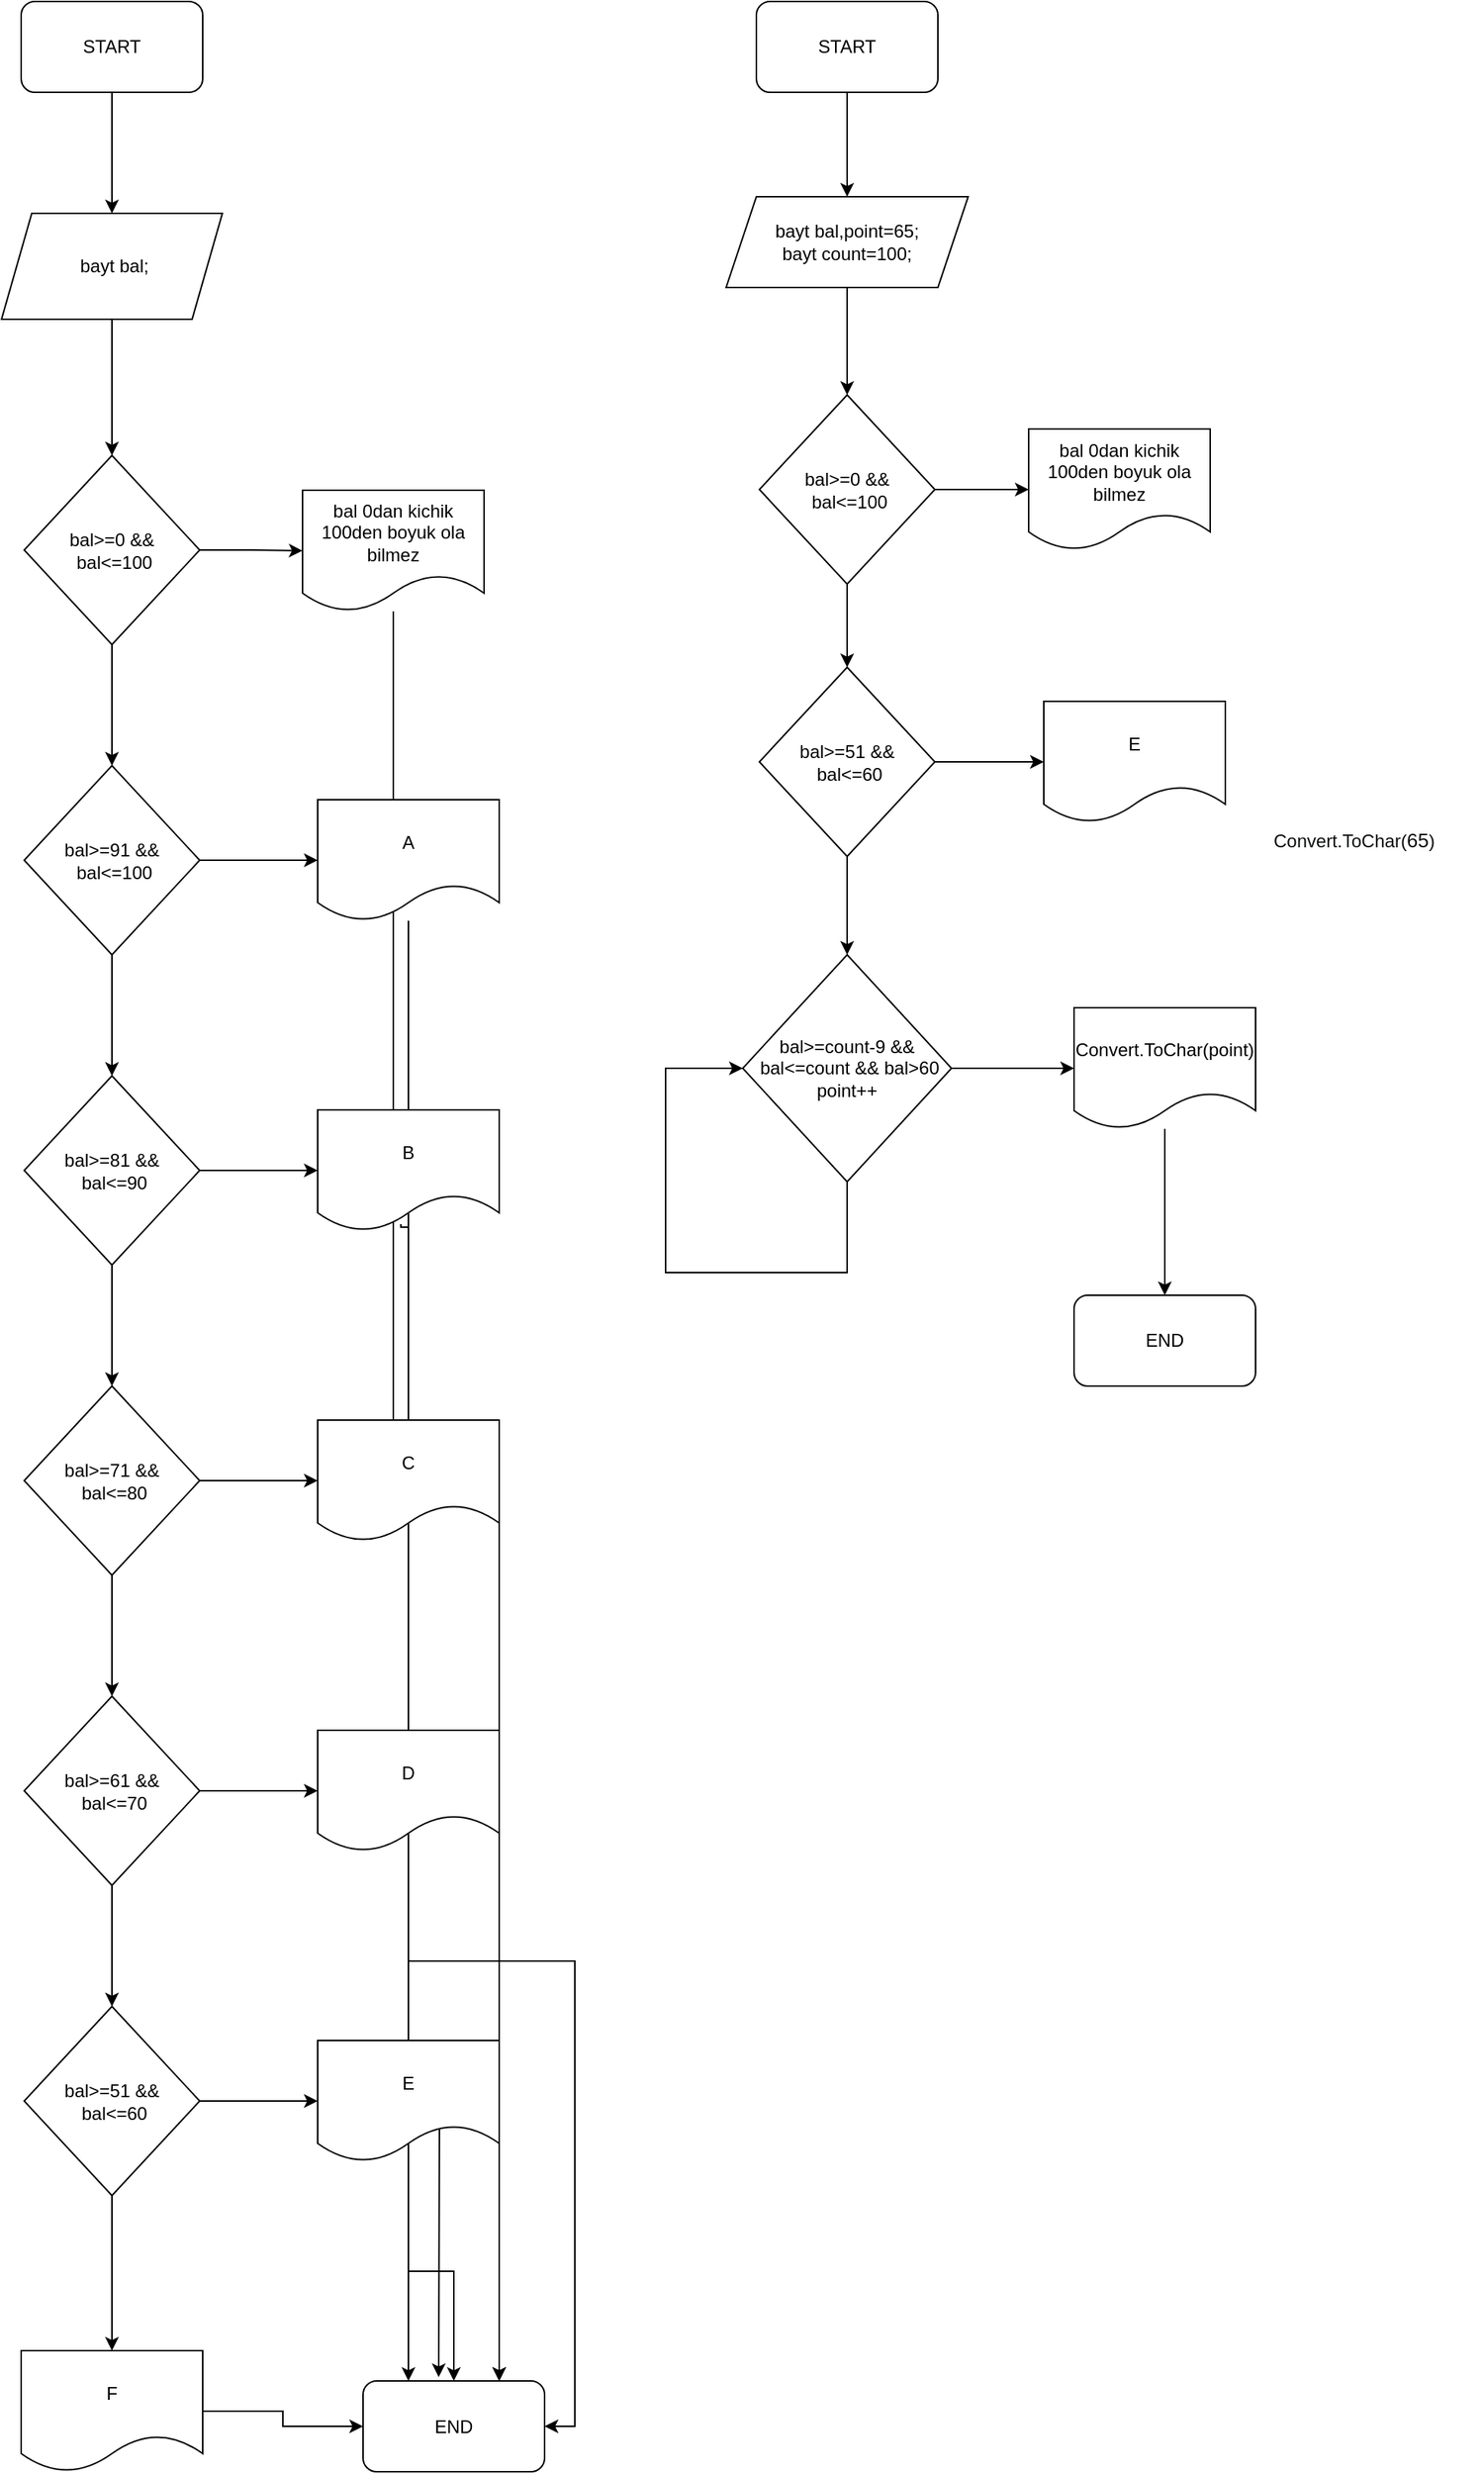 <mxfile version="23.1.5" type="device">
  <diagram id="C5RBs43oDa-KdzZeNtuy" name="Page-1">
    <mxGraphModel dx="840" dy="993" grid="1" gridSize="10" guides="1" tooltips="1" connect="1" arrows="1" fold="1" page="1" pageScale="1" pageWidth="827" pageHeight="1169" math="0" shadow="0">
      <root>
        <mxCell id="WIyWlLk6GJQsqaUBKTNV-0" />
        <mxCell id="WIyWlLk6GJQsqaUBKTNV-1" parent="WIyWlLk6GJQsqaUBKTNV-0" />
        <mxCell id="AIWp5LFdYU2Ory_LgdMx-2" value="" style="edgeStyle=orthogonalEdgeStyle;rounded=0;orthogonalLoop=1;jettySize=auto;html=1;" parent="WIyWlLk6GJQsqaUBKTNV-1" source="AIWp5LFdYU2Ory_LgdMx-0" edge="1">
          <mxGeometry relative="1" as="geometry">
            <mxPoint x="354" y="170" as="targetPoint" />
          </mxGeometry>
        </mxCell>
        <mxCell id="AIWp5LFdYU2Ory_LgdMx-0" value="START" style="rounded=1;whiteSpace=wrap;html=1;" parent="WIyWlLk6GJQsqaUBKTNV-1" vertex="1">
          <mxGeometry x="294" y="30" width="120" height="60" as="geometry" />
        </mxCell>
        <mxCell id="AIWp5LFdYU2Ory_LgdMx-5" value="" style="edgeStyle=orthogonalEdgeStyle;rounded=0;orthogonalLoop=1;jettySize=auto;html=1;" parent="WIyWlLk6GJQsqaUBKTNV-1" source="AIWp5LFdYU2Ory_LgdMx-3" target="AIWp5LFdYU2Ory_LgdMx-4" edge="1">
          <mxGeometry relative="1" as="geometry" />
        </mxCell>
        <mxCell id="AIWp5LFdYU2Ory_LgdMx-3" value="&amp;nbsp;bayt bal;" style="shape=parallelogram;perimeter=parallelogramPerimeter;whiteSpace=wrap;html=1;fixedSize=1;" parent="WIyWlLk6GJQsqaUBKTNV-1" vertex="1">
          <mxGeometry x="281" y="170" width="146" height="70" as="geometry" />
        </mxCell>
        <mxCell id="AIWp5LFdYU2Ory_LgdMx-7" style="edgeStyle=orthogonalEdgeStyle;rounded=0;orthogonalLoop=1;jettySize=auto;html=1;entryX=0;entryY=0.5;entryDx=0;entryDy=0;" parent="WIyWlLk6GJQsqaUBKTNV-1" source="AIWp5LFdYU2Ory_LgdMx-4" target="AIWp5LFdYU2Ory_LgdMx-6" edge="1">
          <mxGeometry relative="1" as="geometry" />
        </mxCell>
        <mxCell id="AIWp5LFdYU2Ory_LgdMx-9" value="" style="edgeStyle=orthogonalEdgeStyle;rounded=0;orthogonalLoop=1;jettySize=auto;html=1;" parent="WIyWlLk6GJQsqaUBKTNV-1" source="AIWp5LFdYU2Ory_LgdMx-4" target="AIWp5LFdYU2Ory_LgdMx-8" edge="1">
          <mxGeometry relative="1" as="geometry" />
        </mxCell>
        <mxCell id="AIWp5LFdYU2Ory_LgdMx-4" value="bal&amp;gt;=0 &amp;amp;&amp;amp;&lt;br&gt;&amp;nbsp;bal&amp;lt;=100" style="rhombus;whiteSpace=wrap;html=1;" parent="WIyWlLk6GJQsqaUBKTNV-1" vertex="1">
          <mxGeometry x="296" y="330" width="116" height="125" as="geometry" />
        </mxCell>
        <mxCell id="AIWp5LFdYU2Ory_LgdMx-37" style="edgeStyle=orthogonalEdgeStyle;rounded=0;orthogonalLoop=1;jettySize=auto;html=1;entryX=0.75;entryY=0;entryDx=0;entryDy=0;" parent="WIyWlLk6GJQsqaUBKTNV-1" source="AIWp5LFdYU2Ory_LgdMx-6" target="AIWp5LFdYU2Ory_LgdMx-30" edge="1">
          <mxGeometry relative="1" as="geometry" />
        </mxCell>
        <mxCell id="AIWp5LFdYU2Ory_LgdMx-6" value="bal 0dan kichik 100den boyuk ola bilmez" style="shape=document;whiteSpace=wrap;html=1;boundedLbl=1;" parent="WIyWlLk6GJQsqaUBKTNV-1" vertex="1">
          <mxGeometry x="480" y="353" width="120" height="80" as="geometry" />
        </mxCell>
        <mxCell id="AIWp5LFdYU2Ory_LgdMx-11" value="" style="edgeStyle=orthogonalEdgeStyle;rounded=0;orthogonalLoop=1;jettySize=auto;html=1;" parent="WIyWlLk6GJQsqaUBKTNV-1" source="AIWp5LFdYU2Ory_LgdMx-8" target="AIWp5LFdYU2Ory_LgdMx-10" edge="1">
          <mxGeometry relative="1" as="geometry" />
        </mxCell>
        <mxCell id="AIWp5LFdYU2Ory_LgdMx-17" value="" style="edgeStyle=orthogonalEdgeStyle;rounded=0;orthogonalLoop=1;jettySize=auto;html=1;" parent="WIyWlLk6GJQsqaUBKTNV-1" source="AIWp5LFdYU2Ory_LgdMx-8" target="AIWp5LFdYU2Ory_LgdMx-16" edge="1">
          <mxGeometry relative="1" as="geometry" />
        </mxCell>
        <mxCell id="AIWp5LFdYU2Ory_LgdMx-8" value="bal&amp;gt;=91 &amp;amp;&amp;amp;&lt;br&gt;&amp;nbsp;bal&amp;lt;=100" style="rhombus;whiteSpace=wrap;html=1;" parent="WIyWlLk6GJQsqaUBKTNV-1" vertex="1">
          <mxGeometry x="296" y="535" width="116" height="125" as="geometry" />
        </mxCell>
        <mxCell id="AIWp5LFdYU2Ory_LgdMx-13" value="" style="edgeStyle=orthogonalEdgeStyle;rounded=0;orthogonalLoop=1;jettySize=auto;html=1;" parent="WIyWlLk6GJQsqaUBKTNV-1" source="AIWp5LFdYU2Ory_LgdMx-10" target="AIWp5LFdYU2Ory_LgdMx-12" edge="1">
          <mxGeometry relative="1" as="geometry" />
        </mxCell>
        <mxCell id="AIWp5LFdYU2Ory_LgdMx-19" value="" style="edgeStyle=orthogonalEdgeStyle;rounded=0;orthogonalLoop=1;jettySize=auto;html=1;" parent="WIyWlLk6GJQsqaUBKTNV-1" source="AIWp5LFdYU2Ory_LgdMx-10" target="AIWp5LFdYU2Ory_LgdMx-18" edge="1">
          <mxGeometry relative="1" as="geometry" />
        </mxCell>
        <mxCell id="AIWp5LFdYU2Ory_LgdMx-10" value="bal&amp;gt;=81 &amp;amp;&amp;amp;&lt;br&gt;&amp;nbsp;bal&amp;lt;=90" style="rhombus;whiteSpace=wrap;html=1;" parent="WIyWlLk6GJQsqaUBKTNV-1" vertex="1">
          <mxGeometry x="296" y="740" width="116" height="125" as="geometry" />
        </mxCell>
        <mxCell id="AIWp5LFdYU2Ory_LgdMx-15" value="" style="edgeStyle=orthogonalEdgeStyle;rounded=0;orthogonalLoop=1;jettySize=auto;html=1;" parent="WIyWlLk6GJQsqaUBKTNV-1" source="AIWp5LFdYU2Ory_LgdMx-12" target="AIWp5LFdYU2Ory_LgdMx-14" edge="1">
          <mxGeometry relative="1" as="geometry" />
        </mxCell>
        <mxCell id="AIWp5LFdYU2Ory_LgdMx-21" value="" style="edgeStyle=orthogonalEdgeStyle;rounded=0;orthogonalLoop=1;jettySize=auto;html=1;" parent="WIyWlLk6GJQsqaUBKTNV-1" source="AIWp5LFdYU2Ory_LgdMx-12" target="AIWp5LFdYU2Ory_LgdMx-20" edge="1">
          <mxGeometry relative="1" as="geometry" />
        </mxCell>
        <mxCell id="AIWp5LFdYU2Ory_LgdMx-12" value="bal&amp;gt;=71 &amp;amp;&amp;amp;&lt;br&gt;&amp;nbsp;bal&amp;lt;=80" style="rhombus;whiteSpace=wrap;html=1;" parent="WIyWlLk6GJQsqaUBKTNV-1" vertex="1">
          <mxGeometry x="296" y="945" width="116" height="125" as="geometry" />
        </mxCell>
        <mxCell id="AIWp5LFdYU2Ory_LgdMx-23" value="" style="edgeStyle=orthogonalEdgeStyle;rounded=0;orthogonalLoop=1;jettySize=auto;html=1;" parent="WIyWlLk6GJQsqaUBKTNV-1" source="AIWp5LFdYU2Ory_LgdMx-14" target="AIWp5LFdYU2Ory_LgdMx-22" edge="1">
          <mxGeometry relative="1" as="geometry" />
        </mxCell>
        <mxCell id="AIWp5LFdYU2Ory_LgdMx-25" value="" style="edgeStyle=orthogonalEdgeStyle;rounded=0;orthogonalLoop=1;jettySize=auto;html=1;" parent="WIyWlLk6GJQsqaUBKTNV-1" source="AIWp5LFdYU2Ory_LgdMx-14" target="AIWp5LFdYU2Ory_LgdMx-24" edge="1">
          <mxGeometry relative="1" as="geometry" />
        </mxCell>
        <mxCell id="AIWp5LFdYU2Ory_LgdMx-14" value="bal&amp;gt;=61 &amp;amp;&amp;amp;&lt;br&gt;&amp;nbsp;bal&amp;lt;=70" style="rhombus;whiteSpace=wrap;html=1;" parent="WIyWlLk6GJQsqaUBKTNV-1" vertex="1">
          <mxGeometry x="296" y="1150" width="116" height="125" as="geometry" />
        </mxCell>
        <mxCell id="AIWp5LFdYU2Ory_LgdMx-36" style="edgeStyle=orthogonalEdgeStyle;rounded=0;orthogonalLoop=1;jettySize=auto;html=1;entryX=0.25;entryY=0;entryDx=0;entryDy=0;" parent="WIyWlLk6GJQsqaUBKTNV-1" source="AIWp5LFdYU2Ory_LgdMx-16" target="AIWp5LFdYU2Ory_LgdMx-30" edge="1">
          <mxGeometry relative="1" as="geometry" />
        </mxCell>
        <mxCell id="AIWp5LFdYU2Ory_LgdMx-16" value="A" style="shape=document;whiteSpace=wrap;html=1;boundedLbl=1;" parent="WIyWlLk6GJQsqaUBKTNV-1" vertex="1">
          <mxGeometry x="490" y="557.5" width="120" height="80" as="geometry" />
        </mxCell>
        <mxCell id="AIWp5LFdYU2Ory_LgdMx-35" style="edgeStyle=orthogonalEdgeStyle;rounded=0;orthogonalLoop=1;jettySize=auto;html=1;entryX=0.75;entryY=0;entryDx=0;entryDy=0;exitX=0.458;exitY=0.944;exitDx=0;exitDy=0;exitPerimeter=0;" parent="WIyWlLk6GJQsqaUBKTNV-1" source="AIWp5LFdYU2Ory_LgdMx-18" target="AIWp5LFdYU2Ory_LgdMx-30" edge="1">
          <mxGeometry relative="1" as="geometry">
            <Array as="points">
              <mxPoint x="545" y="840" />
              <mxPoint x="550" y="840" />
              <mxPoint x="550" y="1190" />
              <mxPoint x="610" y="1190" />
            </Array>
          </mxGeometry>
        </mxCell>
        <mxCell id="AIWp5LFdYU2Ory_LgdMx-18" value="B" style="shape=document;whiteSpace=wrap;html=1;boundedLbl=1;" parent="WIyWlLk6GJQsqaUBKTNV-1" vertex="1">
          <mxGeometry x="490" y="762.5" width="120" height="80" as="geometry" />
        </mxCell>
        <mxCell id="AIWp5LFdYU2Ory_LgdMx-34" style="edgeStyle=orthogonalEdgeStyle;rounded=0;orthogonalLoop=1;jettySize=auto;html=1;entryX=1;entryY=0.5;entryDx=0;entryDy=0;" parent="WIyWlLk6GJQsqaUBKTNV-1" source="AIWp5LFdYU2Ory_LgdMx-20" target="AIWp5LFdYU2Ory_LgdMx-30" edge="1">
          <mxGeometry relative="1" as="geometry" />
        </mxCell>
        <mxCell id="AIWp5LFdYU2Ory_LgdMx-20" value="C" style="shape=document;whiteSpace=wrap;html=1;boundedLbl=1;" parent="WIyWlLk6GJQsqaUBKTNV-1" vertex="1">
          <mxGeometry x="490" y="967.5" width="120" height="80" as="geometry" />
        </mxCell>
        <mxCell id="AIWp5LFdYU2Ory_LgdMx-33" style="edgeStyle=orthogonalEdgeStyle;rounded=0;orthogonalLoop=1;jettySize=auto;html=1;" parent="WIyWlLk6GJQsqaUBKTNV-1" source="AIWp5LFdYU2Ory_LgdMx-22" edge="1">
          <mxGeometry relative="1" as="geometry">
            <mxPoint x="570" y="1600" as="targetPoint" />
          </mxGeometry>
        </mxCell>
        <mxCell id="AIWp5LFdYU2Ory_LgdMx-22" value="D" style="shape=document;whiteSpace=wrap;html=1;boundedLbl=1;" parent="WIyWlLk6GJQsqaUBKTNV-1" vertex="1">
          <mxGeometry x="490" y="1172.5" width="120" height="80" as="geometry" />
        </mxCell>
        <mxCell id="AIWp5LFdYU2Ory_LgdMx-27" value="" style="edgeStyle=orthogonalEdgeStyle;rounded=0;orthogonalLoop=1;jettySize=auto;html=1;" parent="WIyWlLk6GJQsqaUBKTNV-1" source="AIWp5LFdYU2Ory_LgdMx-24" target="AIWp5LFdYU2Ory_LgdMx-26" edge="1">
          <mxGeometry relative="1" as="geometry" />
        </mxCell>
        <mxCell id="AIWp5LFdYU2Ory_LgdMx-29" value="" style="edgeStyle=orthogonalEdgeStyle;rounded=0;orthogonalLoop=1;jettySize=auto;html=1;" parent="WIyWlLk6GJQsqaUBKTNV-1" source="AIWp5LFdYU2Ory_LgdMx-24" target="AIWp5LFdYU2Ory_LgdMx-28" edge="1">
          <mxGeometry relative="1" as="geometry" />
        </mxCell>
        <mxCell id="AIWp5LFdYU2Ory_LgdMx-24" value="bal&amp;gt;=51 &amp;amp;&amp;amp;&lt;br&gt;&amp;nbsp;bal&amp;lt;=60" style="rhombus;whiteSpace=wrap;html=1;" parent="WIyWlLk6GJQsqaUBKTNV-1" vertex="1">
          <mxGeometry x="296" y="1355" width="116" height="125" as="geometry" />
        </mxCell>
        <mxCell id="AIWp5LFdYU2Ory_LgdMx-32" style="edgeStyle=orthogonalEdgeStyle;rounded=0;orthogonalLoop=1;jettySize=auto;html=1;entryX=0.5;entryY=0;entryDx=0;entryDy=0;" parent="WIyWlLk6GJQsqaUBKTNV-1" source="AIWp5LFdYU2Ory_LgdMx-26" target="AIWp5LFdYU2Ory_LgdMx-30" edge="1">
          <mxGeometry relative="1" as="geometry" />
        </mxCell>
        <mxCell id="AIWp5LFdYU2Ory_LgdMx-26" value="E" style="shape=document;whiteSpace=wrap;html=1;boundedLbl=1;" parent="WIyWlLk6GJQsqaUBKTNV-1" vertex="1">
          <mxGeometry x="490" y="1377.5" width="120" height="80" as="geometry" />
        </mxCell>
        <mxCell id="AIWp5LFdYU2Ory_LgdMx-31" style="edgeStyle=orthogonalEdgeStyle;rounded=0;orthogonalLoop=1;jettySize=auto;html=1;exitX=1;exitY=0.5;exitDx=0;exitDy=0;entryX=0;entryY=0.5;entryDx=0;entryDy=0;" parent="WIyWlLk6GJQsqaUBKTNV-1" source="AIWp5LFdYU2Ory_LgdMx-28" target="AIWp5LFdYU2Ory_LgdMx-30" edge="1">
          <mxGeometry relative="1" as="geometry" />
        </mxCell>
        <mxCell id="AIWp5LFdYU2Ory_LgdMx-28" value="F" style="shape=document;whiteSpace=wrap;html=1;boundedLbl=1;" parent="WIyWlLk6GJQsqaUBKTNV-1" vertex="1">
          <mxGeometry x="294" y="1582.5" width="120" height="80" as="geometry" />
        </mxCell>
        <mxCell id="AIWp5LFdYU2Ory_LgdMx-30" value="END" style="rounded=1;whiteSpace=wrap;html=1;" parent="WIyWlLk6GJQsqaUBKTNV-1" vertex="1">
          <mxGeometry x="520" y="1602.5" width="120" height="60" as="geometry" />
        </mxCell>
        <mxCell id="t7ryg3NLBLDtg6r34MAl-6" style="edgeStyle=orthogonalEdgeStyle;rounded=0;orthogonalLoop=1;jettySize=auto;html=1;entryX=0.5;entryY=0;entryDx=0;entryDy=0;" edge="1" parent="WIyWlLk6GJQsqaUBKTNV-1" source="t7ryg3NLBLDtg6r34MAl-1" target="t7ryg3NLBLDtg6r34MAl-4">
          <mxGeometry relative="1" as="geometry" />
        </mxCell>
        <mxCell id="t7ryg3NLBLDtg6r34MAl-1" value="START" style="rounded=1;whiteSpace=wrap;html=1;" vertex="1" parent="WIyWlLk6GJQsqaUBKTNV-1">
          <mxGeometry x="780" y="30" width="120" height="60" as="geometry" />
        </mxCell>
        <mxCell id="t7ryg3NLBLDtg6r34MAl-8" style="edgeStyle=orthogonalEdgeStyle;rounded=0;orthogonalLoop=1;jettySize=auto;html=1;entryX=0.5;entryY=0;entryDx=0;entryDy=0;" edge="1" parent="WIyWlLk6GJQsqaUBKTNV-1" source="t7ryg3NLBLDtg6r34MAl-4" target="t7ryg3NLBLDtg6r34MAl-7">
          <mxGeometry relative="1" as="geometry" />
        </mxCell>
        <mxCell id="t7ryg3NLBLDtg6r34MAl-4" value="bayt bal,point=65;&lt;br&gt;bayt count=100;" style="shape=parallelogram;perimeter=parallelogramPerimeter;whiteSpace=wrap;html=1;fixedSize=1;" vertex="1" parent="WIyWlLk6GJQsqaUBKTNV-1">
          <mxGeometry x="760" y="159" width="160" height="60" as="geometry" />
        </mxCell>
        <mxCell id="t7ryg3NLBLDtg6r34MAl-10" style="edgeStyle=orthogonalEdgeStyle;rounded=0;orthogonalLoop=1;jettySize=auto;html=1;entryX=0;entryY=0.5;entryDx=0;entryDy=0;" edge="1" parent="WIyWlLk6GJQsqaUBKTNV-1" source="t7ryg3NLBLDtg6r34MAl-7" target="t7ryg3NLBLDtg6r34MAl-9">
          <mxGeometry relative="1" as="geometry" />
        </mxCell>
        <mxCell id="t7ryg3NLBLDtg6r34MAl-16" style="edgeStyle=orthogonalEdgeStyle;rounded=0;orthogonalLoop=1;jettySize=auto;html=1;exitX=0.5;exitY=1;exitDx=0;exitDy=0;entryX=0.5;entryY=0;entryDx=0;entryDy=0;" edge="1" parent="WIyWlLk6GJQsqaUBKTNV-1" source="t7ryg3NLBLDtg6r34MAl-7" target="t7ryg3NLBLDtg6r34MAl-15">
          <mxGeometry relative="1" as="geometry" />
        </mxCell>
        <mxCell id="t7ryg3NLBLDtg6r34MAl-7" value="bal&amp;gt;=0 &amp;amp;&amp;amp;&lt;br&gt;&amp;nbsp;bal&amp;lt;=100" style="rhombus;whiteSpace=wrap;html=1;" vertex="1" parent="WIyWlLk6GJQsqaUBKTNV-1">
          <mxGeometry x="782" y="290" width="116" height="125" as="geometry" />
        </mxCell>
        <mxCell id="t7ryg3NLBLDtg6r34MAl-9" value="bal 0dan kichik 100den boyuk ola bilmez" style="shape=document;whiteSpace=wrap;html=1;boundedLbl=1;" vertex="1" parent="WIyWlLk6GJQsqaUBKTNV-1">
          <mxGeometry x="960" y="312.5" width="120" height="80" as="geometry" />
        </mxCell>
        <mxCell id="t7ryg3NLBLDtg6r34MAl-21" value="" style="edgeStyle=orthogonalEdgeStyle;rounded=0;orthogonalLoop=1;jettySize=auto;html=1;" edge="1" parent="WIyWlLk6GJQsqaUBKTNV-1" source="t7ryg3NLBLDtg6r34MAl-13" target="t7ryg3NLBLDtg6r34MAl-20">
          <mxGeometry relative="1" as="geometry" />
        </mxCell>
        <mxCell id="t7ryg3NLBLDtg6r34MAl-23" style="edgeStyle=orthogonalEdgeStyle;rounded=0;orthogonalLoop=1;jettySize=auto;html=1;entryX=0;entryY=0.5;entryDx=0;entryDy=0;" edge="1" parent="WIyWlLk6GJQsqaUBKTNV-1" source="t7ryg3NLBLDtg6r34MAl-13" target="t7ryg3NLBLDtg6r34MAl-13">
          <mxGeometry relative="1" as="geometry">
            <mxPoint x="720" y="730" as="targetPoint" />
            <Array as="points">
              <mxPoint x="840" y="870" />
              <mxPoint x="720" y="870" />
              <mxPoint x="720" y="735" />
            </Array>
          </mxGeometry>
        </mxCell>
        <mxCell id="t7ryg3NLBLDtg6r34MAl-13" value="bal&amp;gt;=count-9 &amp;amp;&amp;amp;&lt;br&gt;&amp;nbsp;bal&amp;lt;=count &amp;amp;&amp;amp; bal&amp;gt;60&lt;br&gt;point++" style="rhombus;whiteSpace=wrap;html=1;" vertex="1" parent="WIyWlLk6GJQsqaUBKTNV-1">
          <mxGeometry x="771" y="660" width="138" height="150" as="geometry" />
        </mxCell>
        <mxCell id="t7ryg3NLBLDtg6r34MAl-18" style="edgeStyle=orthogonalEdgeStyle;rounded=0;orthogonalLoop=1;jettySize=auto;html=1;exitX=1;exitY=0.5;exitDx=0;exitDy=0;entryX=0;entryY=0.5;entryDx=0;entryDy=0;" edge="1" parent="WIyWlLk6GJQsqaUBKTNV-1" source="t7ryg3NLBLDtg6r34MAl-15" target="t7ryg3NLBLDtg6r34MAl-17">
          <mxGeometry relative="1" as="geometry" />
        </mxCell>
        <mxCell id="t7ryg3NLBLDtg6r34MAl-19" style="edgeStyle=orthogonalEdgeStyle;rounded=0;orthogonalLoop=1;jettySize=auto;html=1;entryX=0.5;entryY=0;entryDx=0;entryDy=0;" edge="1" parent="WIyWlLk6GJQsqaUBKTNV-1" source="t7ryg3NLBLDtg6r34MAl-15" target="t7ryg3NLBLDtg6r34MAl-13">
          <mxGeometry relative="1" as="geometry" />
        </mxCell>
        <mxCell id="t7ryg3NLBLDtg6r34MAl-15" value="bal&amp;gt;=51 &amp;amp;&amp;amp;&lt;br&gt;&amp;nbsp;bal&amp;lt;=60" style="rhombus;whiteSpace=wrap;html=1;" vertex="1" parent="WIyWlLk6GJQsqaUBKTNV-1">
          <mxGeometry x="782" y="470" width="116" height="125" as="geometry" />
        </mxCell>
        <mxCell id="t7ryg3NLBLDtg6r34MAl-17" value="E" style="shape=document;whiteSpace=wrap;html=1;boundedLbl=1;" vertex="1" parent="WIyWlLk6GJQsqaUBKTNV-1">
          <mxGeometry x="970" y="492.5" width="120" height="80" as="geometry" />
        </mxCell>
        <mxCell id="t7ryg3NLBLDtg6r34MAl-26" style="edgeStyle=orthogonalEdgeStyle;rounded=0;orthogonalLoop=1;jettySize=auto;html=1;" edge="1" parent="WIyWlLk6GJQsqaUBKTNV-1" source="t7ryg3NLBLDtg6r34MAl-20" target="t7ryg3NLBLDtg6r34MAl-25">
          <mxGeometry relative="1" as="geometry" />
        </mxCell>
        <mxCell id="t7ryg3NLBLDtg6r34MAl-20" value="Convert.ToChar(point)" style="shape=document;whiteSpace=wrap;html=1;boundedLbl=1;" vertex="1" parent="WIyWlLk6GJQsqaUBKTNV-1">
          <mxGeometry x="990" y="695" width="120" height="80" as="geometry" />
        </mxCell>
        <mxCell id="t7ryg3NLBLDtg6r34MAl-22" value="&lt;pre class=&quot;lang-cs s-code-block&quot; style=&quot;margin: 0px 0px calc(1.5em); padding: var(--su12); border: 0px; font-style: normal; font-variant-ligatures: normal; font-variant-caps: normal; font-variant-numeric: inherit; font-variant-east-asian: inherit; font-variant-alternates: inherit; font-variant-position: inherit; font-weight: 400; font-stretch: inherit; line-height: var(--lh-md); font-family: var(--ff-mono); font-optical-sizing: inherit; font-kerning: inherit; font-feature-settings: inherit; font-variation-settings: inherit; font-size: var(--fs-body1); vertical-align: baseline; box-sizing: inherit; width: auto; max-height: 600px; overflow: auto; background-color: var(--highlight-bg); border-radius: var(--br-md); scrollbar-color: var(--scrollbar) transparent; --_cb-line-numbers-bg: var(--black-150); color: rgb(12, 13, 14); overflow-wrap: normal; --theme-base-primary-color-h: 27; --theme-base-primary-color-s: 89%; --theme-base-primary-color-l: 48%; --theme-primary-custom-100: hsl(var(--theme-base-primary-color-h), var(--theme-base-primary-color-s), calc(var(--theme-base-primary-color-l) + ((100% - var(--theme-base-primary-color-l)) * .9))); --theme-primary-custom-200: hsl(var(--theme-base-primary-color-h), var(--theme-base-primary-color-s), calc(var(--theme-base-primary-color-l) + ((100% - var(--theme-base-primary-color-l)) * .75))); --theme-primary-custom-300: hsl(var(--theme-base-primary-color-h), var(--theme-base-primary-color-s), calc(var(--theme-base-primary-color-l) + ((100% - var(--theme-base-primary-color-l)) * .5))); --theme-primary-custom-400: hsl(var(--theme-base-primary-color-h), var(--theme-base-primary-color-s), var(--theme-base-primary-color-l)); --theme-primary-custom-500: hsl(var(--theme-base-primary-color-h), var(--theme-base-primary-color-s), calc(var(--theme-base-primary-color-l) + (var(--theme-base-primary-color-l) * -.3))); --theme-primary-custom-600: hsl(var(--theme-base-primary-color-h), var(--theme-base-primary-color-s), calc(var(--theme-base-primary-color-l) + (var(--theme-base-primary-color-l) * -.6))); --theme-primary-custom: var(--theme-primary-custom-400); --theme-button-color: initial; --theme-button-hover-color: initial; --theme-button-hover-background-color: initial; --theme-button-active-background-color: initial; --theme-button-selected-color: initial; --theme-button-selected-background-color: initial; --theme-button-outlined-border-color: initial; --theme-button-outlined-selected-border-color: initial; --theme-button-primary-color: initial; --theme-button-primary-active-color: initial; --theme-button-primary-hover-color: initial; --theme-button-primary-selected-color: initial; --theme-button-primary-background-color: initial; --theme-button-primary-active-background-color: initial; --theme-button-primary-hover-background-color: initial; --theme-button-primary-selected-background-color: initial; --theme-background-color: var(--white); --theme-background-position: top left; --theme-background-repeat: repeat; --theme-background-size: auto; --theme-background-attachment: auto; --theme-content-background-color: var(--white); --theme-content-border-color: var(--black-225); --theme-header-background-color: var(--theme-primary); --theme-header-background-position: center left; --theme-header-background-repeat: repeat; --theme-header-background-size: auto; --theme-header-background-border-bottom: 0; --theme-header-link-color: var(--theme-primary); --theme-header-sponsored-color: hsla(0,0%,100%,0.4); --theme-header-foreground-color: transparent; --theme-header-foreground-position: bottom right; --theme-header-foreground-repeat: no-repeat; --theme-header-foreground-size: auto; --theme-footer-background-color: hsl(210,8%,5%); --theme-footer-background-position: top left; --theme-footer-background-repeat: no-repeat; --theme-footer-background-size: auto; --theme-footer-background-border-top: 0; --theme-footer-title-color: var(--black-250); --theme-footer-text-color: var(--black-300); --theme-footer-link-color: var(--black-300); --theme-footer-link-color-hover: var(--black-200); --theme-footer-divider-color: var(--black-500); --theme-footer-padding-top: 0; --theme-footer-padding-bottom: 0; --theme-link-color: initial; --theme-link-color-hover: initial; --theme-link-color-visited: initial; --theme-tag-color: initial; --theme-tag-background-color: initial; --theme-tag-border-color: initial; --theme-tag-hover-color: initial; --theme-tag-hover-background-color: initial; --theme-tag-hover-border-color: initial; --theme-tag-required-color: var(--white); --theme-tag-required-background-color: var(--theme-secondary-500); --theme-tag-required-border-color: transparent; --theme-tag-required-hover-color: var(--white); --theme-tag-required-hover-background-color: var(--theme-secondary-400); --theme-tag-required-hover-border-color: transparent; --theme-body-font-family: var(--ff-sans); --theme-body-font-color: var(--black-600); --theme-post-title-font-family: var(--ff-sans); --theme-post-title-color: var(--theme-link-color); --theme-post-title-color-hover: var(--theme-link-color-hover); --theme-post-title-color-visited: var(--theme-link-color-visited); --theme-post-body-font-family: var(--ff-sans); --theme-post-owner-background-color: var(--theme-secondary-100); --theme-post-owner-new-background-color: var(--theme-secondary-200); --theme-topbar-bottom-border: 1px solid var(--black-225); letter-spacing: normal; orphans: 2; text-align: left; text-indent: 0px; text-transform: none; widows: 2; word-spacing: 0px; -webkit-text-stroke-width: 0px; text-decoration-thickness: initial; text-decoration-style: initial; text-decoration-color: initial;&quot;&gt;&lt;code class=&quot;hljs language-csharp&quot; style=&quot;margin: 0px; padding: 0px; border: 0px; font-style: inherit; font-variant: inherit; font-weight: inherit; font-stretch: inherit; line-height: inherit; font-family: inherit; font-optical-sizing: inherit; font-kerning: inherit; font-feature-settings: inherit; font-variation-settings: inherit; font-size: var(--_pr-code-fs); vertical-align: baseline; box-sizing: inherit; background-color: transparent; --theme-base-primary-color-h: 27; --theme-base-primary-color-s: 89%; --theme-base-primary-color-l: 48%; --theme-primary-custom-100: hsl(var(--theme-base-primary-color-h), var(--theme-base-primary-color-s), calc(var(--theme-base-primary-color-l) + ((100% - var(--theme-base-primary-color-l)) * .9))); --theme-primary-custom-200: hsl(var(--theme-base-primary-color-h), var(--theme-base-primary-color-s), calc(var(--theme-base-primary-color-l) + ((100% - var(--theme-base-primary-color-l)) * .75))); --theme-primary-custom-300: hsl(var(--theme-base-primary-color-h), var(--theme-base-primary-color-s), calc(var(--theme-base-primary-color-l) + ((100% - var(--theme-base-primary-color-l)) * .5))); --theme-primary-custom-400: hsl(var(--theme-base-primary-color-h), var(--theme-base-primary-color-s), var(--theme-base-primary-color-l)); --theme-primary-custom-500: hsl(var(--theme-base-primary-color-h), var(--theme-base-primary-color-s), calc(var(--theme-base-primary-color-l) + (var(--theme-base-primary-color-l) * -.3))); --theme-primary-custom-600: hsl(var(--theme-base-primary-color-h), var(--theme-base-primary-color-s), calc(var(--theme-base-primary-color-l) + (var(--theme-base-primary-color-l) * -.6))); --theme-primary-custom: var(--theme-primary-custom-400); --theme-button-color: initial; --theme-button-hover-color: initial; --theme-button-hover-background-color: initial; --theme-button-active-background-color: initial; --theme-button-selected-color: initial; --theme-button-selected-background-color: initial; --theme-button-outlined-border-color: initial; --theme-button-outlined-selected-border-color: initial; --theme-button-primary-color: initial; --theme-button-primary-active-color: initial; --theme-button-primary-hover-color: initial; --theme-button-primary-selected-color: initial; --theme-button-primary-background-color: initial; --theme-button-primary-active-background-color: initial; --theme-button-primary-hover-background-color: initial; --theme-button-primary-selected-background-color: initial; --theme-background-color: var(--white); --theme-background-position: top left; --theme-background-repeat: repeat; --theme-background-size: auto; --theme-background-attachment: auto; --theme-content-background-color: var(--white); --theme-content-border-color: var(--black-225); --theme-header-background-color: var(--theme-primary); --theme-header-background-position: center left; --theme-header-background-repeat: repeat; --theme-header-background-size: auto; --theme-header-background-border-bottom: 0; --theme-header-link-color: var(--theme-primary); --theme-header-sponsored-color: hsla(0,0%,100%,0.4); --theme-header-foreground-color: transparent; --theme-header-foreground-position: bottom right; --theme-header-foreground-repeat: no-repeat; --theme-header-foreground-size: auto; --theme-footer-background-color: hsl(210,8%,5%); --theme-footer-background-position: top left; --theme-footer-background-repeat: no-repeat; --theme-footer-background-size: auto; --theme-footer-background-border-top: 0; --theme-footer-title-color: var(--black-250); --theme-footer-text-color: var(--black-300); --theme-footer-link-color: var(--black-300); --theme-footer-link-color-hover: var(--black-200); --theme-footer-divider-color: var(--black-500); --theme-footer-padding-top: 0; --theme-footer-padding-bottom: 0; --theme-link-color: initial; --theme-link-color-hover: initial; --theme-link-color-visited: initial; --theme-tag-color: initial; --theme-tag-background-color: initial; --theme-tag-border-color: initial; --theme-tag-hover-color: initial; --theme-tag-hover-background-color: initial; --theme-tag-hover-border-color: initial; --theme-tag-required-color: var(--white); --theme-tag-required-background-color: var(--theme-secondary-500); --theme-tag-required-border-color: transparent; --theme-tag-required-hover-color: var(--white); --theme-tag-required-hover-background-color: var(--theme-secondary-400); --theme-tag-required-hover-border-color: transparent; --theme-body-font-family: var(--ff-sans); --theme-body-font-color: var(--black-600); --theme-post-title-font-family: var(--ff-sans); --theme-post-title-color: var(--theme-link-color); --theme-post-title-color-hover: var(--theme-link-color-hover); --theme-post-title-color-visited: var(--theme-link-color-visited); --theme-post-body-font-family: var(--ff-sans); --theme-post-owner-background-color: var(--theme-secondary-100); --theme-post-owner-new-background-color: var(--theme-secondary-200); --theme-topbar-bottom-border: 1px solid var(--black-225);&quot;&gt;Convert.ToChar(&lt;span class=&quot;hljs-number&quot; style=&quot;margin: 0px; padding: 0px; border: 0px; font-style: inherit; font-variant: inherit; font-weight: inherit; font-stretch: inherit; line-height: inherit; font-family: inherit; font-optical-sizing: inherit; font-kerning: inherit; font-feature-settings: inherit; font-variation-settings: inherit; font-size: 13px; vertical-align: baseline; box-sizing: inherit; --theme-base-primary-color-h: 27; --theme-base-primary-color-s: 89%; --theme-base-primary-color-l: 48%; --theme-primary-custom-100: hsl(var(--theme-base-primary-color-h), var(--theme-base-primary-color-s), calc(var(--theme-base-primary-color-l) + ((100% - var(--theme-base-primary-color-l)) * .9))); --theme-primary-custom-200: hsl(var(--theme-base-primary-color-h), var(--theme-base-primary-color-s), calc(var(--theme-base-primary-color-l) + ((100% - var(--theme-base-primary-color-l)) * .75))); --theme-primary-custom-300: hsl(var(--theme-base-primary-color-h), var(--theme-base-primary-color-s), calc(var(--theme-base-primary-color-l) + ((100% - var(--theme-base-primary-color-l)) * .5))); --theme-primary-custom-400: hsl(var(--theme-base-primary-color-h), var(--theme-base-primary-color-s), var(--theme-base-primary-color-l)); --theme-primary-custom-500: hsl(var(--theme-base-primary-color-h), var(--theme-base-primary-color-s), calc(var(--theme-base-primary-color-l) + (var(--theme-base-primary-color-l) * -.3))); --theme-primary-custom-600: hsl(var(--theme-base-primary-color-h), var(--theme-base-primary-color-s), calc(var(--theme-base-primary-color-l) + (var(--theme-base-primary-color-l) * -.6))); --theme-primary-custom: var(--theme-primary-custom-400); --theme-button-color: initial; --theme-button-hover-color: initial; --theme-button-hover-background-color: initial; --theme-button-active-background-color: initial; --theme-button-selected-color: initial; --theme-button-selected-background-color: initial; --theme-button-outlined-border-color: initial; --theme-button-outlined-selected-border-color: initial; --theme-button-primary-color: initial; --theme-button-primary-active-color: initial; --theme-button-primary-hover-color: initial; --theme-button-primary-selected-color: initial; --theme-button-primary-background-color: initial; --theme-button-primary-active-background-color: initial; --theme-button-primary-hover-background-color: initial; --theme-button-primary-selected-background-color: initial; --theme-background-color: var(--white); --theme-background-position: top left; --theme-background-repeat: repeat; --theme-background-size: auto; --theme-background-attachment: auto; --theme-content-background-color: var(--white); --theme-content-border-color: var(--black-225); --theme-header-background-color: var(--theme-primary); --theme-header-background-position: center left; --theme-header-background-repeat: repeat; --theme-header-background-size: auto; --theme-header-background-border-bottom: 0; --theme-header-link-color: var(--theme-primary); --theme-header-sponsored-color: hsla(0,0%,100%,0.4); --theme-header-foreground-color: transparent; --theme-header-foreground-position: bottom right; --theme-header-foreground-repeat: no-repeat; --theme-header-foreground-size: auto; --theme-footer-background-color: hsl(210,8%,5%); --theme-footer-background-position: top left; --theme-footer-background-repeat: no-repeat; --theme-footer-background-size: auto; --theme-footer-background-border-top: 0; --theme-footer-title-color: var(--black-250); --theme-footer-text-color: var(--black-300); --theme-footer-link-color: var(--black-300); --theme-footer-link-color-hover: var(--black-200); --theme-footer-divider-color: var(--black-500); --theme-footer-padding-top: 0; --theme-footer-padding-bottom: 0; --theme-link-color: initial; --theme-link-color-hover: initial; --theme-link-color-visited: initial; --theme-tag-color: initial; --theme-tag-background-color: initial; --theme-tag-border-color: initial; --theme-tag-hover-color: initial; --theme-tag-hover-background-color: initial; --theme-tag-hover-border-color: initial; --theme-tag-required-color: var(--white); --theme-tag-required-background-color: var(--theme-secondary-500); --theme-tag-required-border-color: transparent; --theme-tag-required-hover-color: var(--white); --theme-tag-required-hover-background-color: var(--theme-secondary-400); --theme-tag-required-hover-border-color: transparent; --theme-body-font-family: var(--ff-sans); --theme-body-font-color: var(--black-600); --theme-post-title-font-family: var(--ff-sans); --theme-post-title-color: var(--theme-link-color); --theme-post-title-color-hover: var(--theme-link-color-hover); --theme-post-title-color-visited: var(--theme-link-color-visited); --theme-post-body-font-family: var(--ff-sans); --theme-post-owner-background-color: var(--theme-secondary-100); --theme-post-owner-new-background-color: var(--theme-secondary-200); --theme-topbar-bottom-border: 1px solid var(--black-225); color: var(--highlight-namespace);&quot;&gt;65&lt;/span&gt;)&lt;/code&gt;&lt;/pre&gt;" style="text;whiteSpace=wrap;html=1;" vertex="1" parent="WIyWlLk6GJQsqaUBKTNV-1">
          <mxGeometry x="1120" y="570" width="140" height="60" as="geometry" />
        </mxCell>
        <mxCell id="t7ryg3NLBLDtg6r34MAl-25" value="END" style="rounded=1;whiteSpace=wrap;html=1;" vertex="1" parent="WIyWlLk6GJQsqaUBKTNV-1">
          <mxGeometry x="990" y="885" width="120" height="60" as="geometry" />
        </mxCell>
      </root>
    </mxGraphModel>
  </diagram>
</mxfile>
